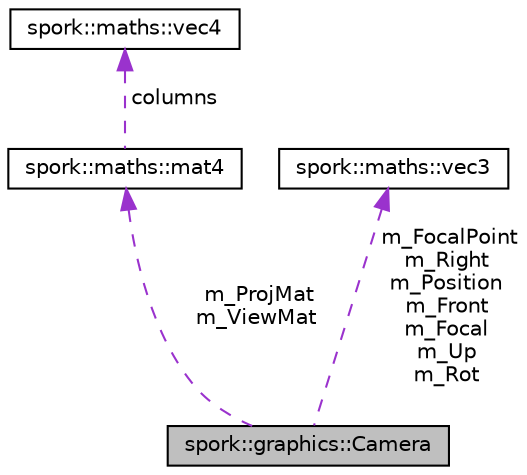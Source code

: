 digraph "spork::graphics::Camera"
{
  edge [fontname="Helvetica",fontsize="10",labelfontname="Helvetica",labelfontsize="10"];
  node [fontname="Helvetica",fontsize="10",shape=record];
  Node3 [label="spork::graphics::Camera",height=0.2,width=0.4,color="black", fillcolor="grey75", style="filled", fontcolor="black"];
  Node4 -> Node3 [dir="back",color="darkorchid3",fontsize="10",style="dashed",label=" m_ProjMat\nm_ViewMat" ];
  Node4 [label="spork::maths::mat4",height=0.2,width=0.4,color="black", fillcolor="white", style="filled",URL="$structspork_1_1maths_1_1mat4.html",tooltip="4x4 Matrix Class. "];
  Node5 -> Node4 [dir="back",color="darkorchid3",fontsize="10",style="dashed",label=" columns" ];
  Node5 [label="spork::maths::vec4",height=0.2,width=0.4,color="black", fillcolor="white", style="filled",URL="$structspork_1_1maths_1_1vec4.html",tooltip="4 Component Vector Class. "];
  Node6 -> Node3 [dir="back",color="darkorchid3",fontsize="10",style="dashed",label=" m_FocalPoint\nm_Right\nm_Position\nm_Front\nm_Focal\nm_Up\nm_Rot" ];
  Node6 [label="spork::maths::vec3",height=0.2,width=0.4,color="black", fillcolor="white", style="filled",URL="$structspork_1_1maths_1_1vec3.html",tooltip="3 Component Vector Class. "];
}
